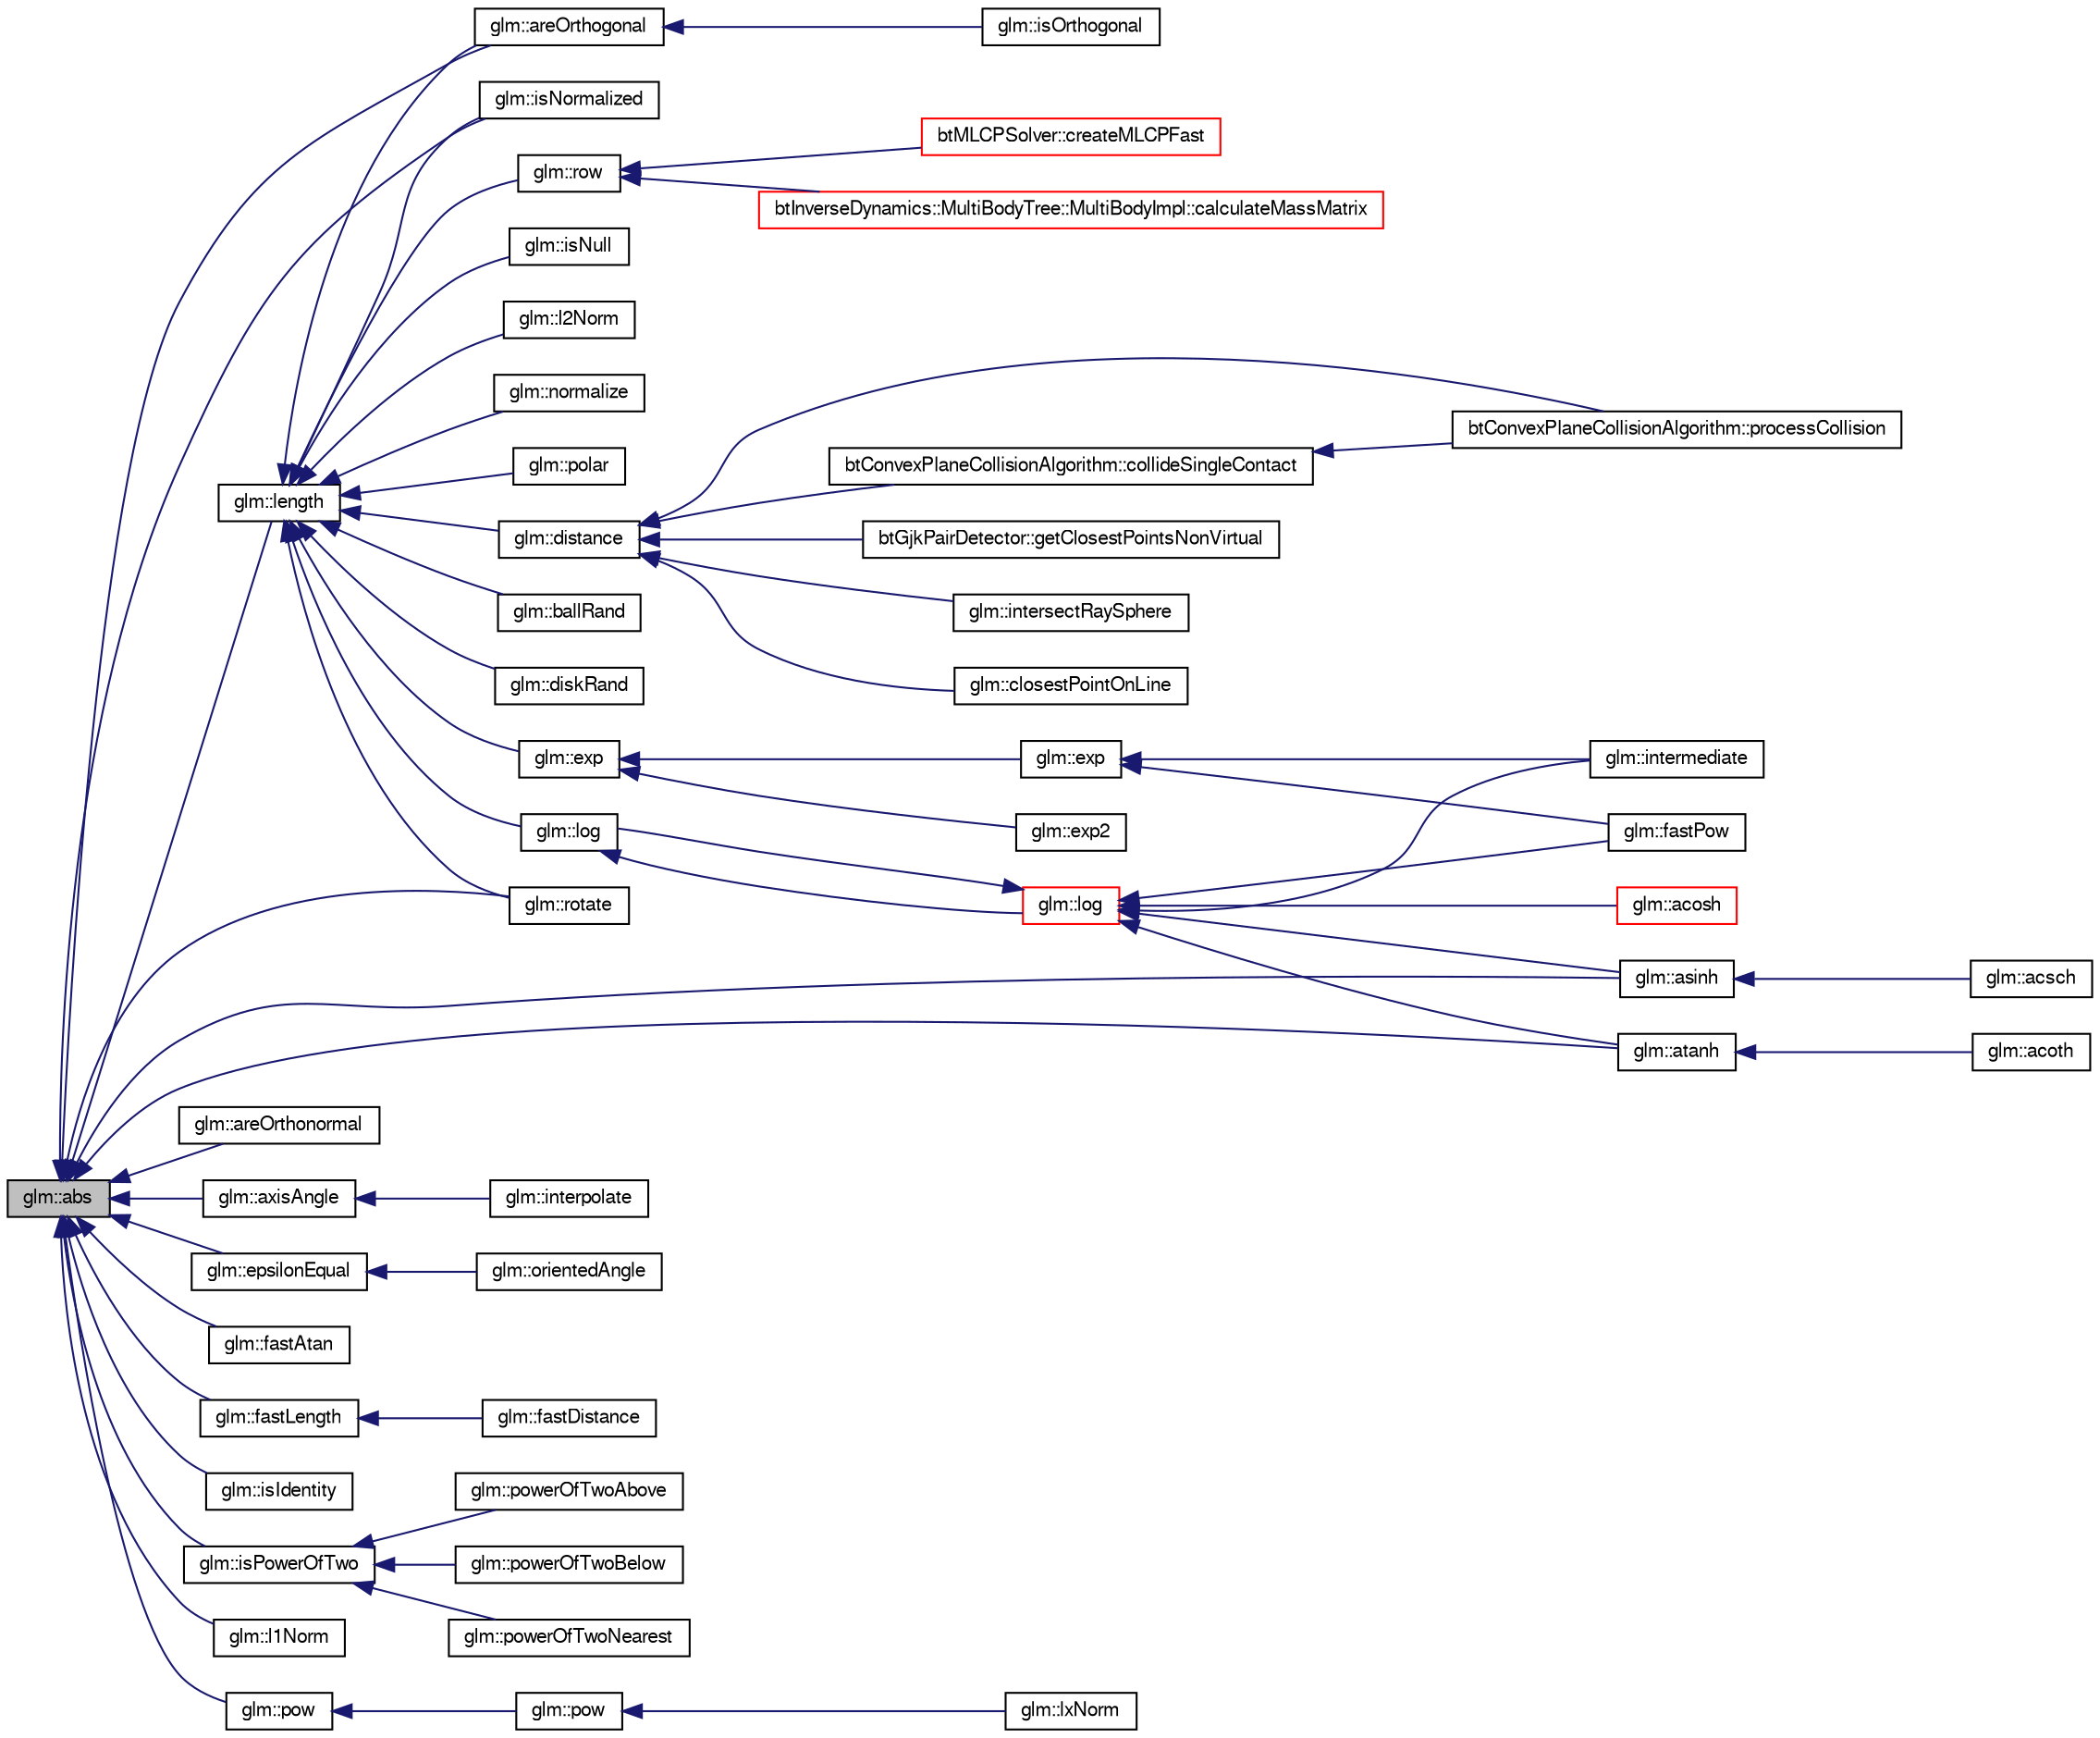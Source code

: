 digraph G
{
  bgcolor="transparent";
  edge [fontname="FreeSans",fontsize=10,labelfontname="FreeSans",labelfontsize=10];
  node [fontname="FreeSans",fontsize=10,shape=record];
  rankdir=LR;
  Node1 [label="glm::abs",height=0.2,width=0.4,color="black", fillcolor="grey75", style="filled" fontcolor="black"];
  Node1 -> Node2 [dir=back,color="midnightblue",fontsize=10,style="solid"];
  Node2 [label="glm::areOrthogonal",height=0.2,width=0.4,color="black",URL="$group__gtx__vector__query.html#g9af1cd34fdb7c3cdeb11c0235fe7c468"];
  Node2 -> Node3 [dir=back,color="midnightblue",fontsize=10,style="solid"];
  Node3 [label="glm::isOrthogonal",height=0.2,width=0.4,color="black",URL="$group__gtx__matrix__query.html#gbaeee016acd42f7a58bd1de063a3061b"];
  Node1 -> Node4 [dir=back,color="midnightblue",fontsize=10,style="solid"];
  Node4 [label="glm::areOrthonormal",height=0.2,width=0.4,color="black",URL="$group__gtx__vector__query.html#g78e84684059effca3c44c549476db51a"];
  Node1 -> Node5 [dir=back,color="midnightblue",fontsize=10,style="solid"];
  Node5 [label="glm::asinh",height=0.2,width=0.4,color="black",URL="$group__core__func__trigonometric.html#gaedecffe9a7c10e5930c4ec938a0ca2e"];
  Node5 -> Node6 [dir=back,color="midnightblue",fontsize=10,style="solid"];
  Node6 [label="glm::acsch",height=0.2,width=0.4,color="black",URL="$group__gtc__reciprocal.html#gb24c5c23d9d3d10517ad80f5af515b0e"];
  Node1 -> Node7 [dir=back,color="midnightblue",fontsize=10,style="solid"];
  Node7 [label="glm::atanh",height=0.2,width=0.4,color="black",URL="$group__core__func__trigonometric.html#g5207916954ad98477bf488a9a188f045"];
  Node7 -> Node8 [dir=back,color="midnightblue",fontsize=10,style="solid"];
  Node8 [label="glm::acoth",height=0.2,width=0.4,color="black",URL="$group__gtc__reciprocal.html#g651e435e3e8f63b1ea1da0e5e7581864"];
  Node1 -> Node9 [dir=back,color="midnightblue",fontsize=10,style="solid"];
  Node9 [label="glm::axisAngle",height=0.2,width=0.4,color="black",URL="$group__gtx__matrix__interpolation.html#g16474d44af6a32a07c50df2409526d95"];
  Node9 -> Node10 [dir=back,color="midnightblue",fontsize=10,style="solid"];
  Node10 [label="glm::interpolate",height=0.2,width=0.4,color="black",URL="$group__gtx__matrix__interpolation.html#gc618bbef632f87be5c570aa5afe63f30"];
  Node1 -> Node11 [dir=back,color="midnightblue",fontsize=10,style="solid"];
  Node11 [label="glm::epsilonEqual",height=0.2,width=0.4,color="black",URL="$group__gtc__epsilon.html#g7051ff93341ffb11d864e88d4bc0e3d8"];
  Node11 -> Node12 [dir=back,color="midnightblue",fontsize=10,style="solid"];
  Node12 [label="glm::orientedAngle",height=0.2,width=0.4,color="black",URL="$group__gtx__vector__angle.html#gfd969749b953f7a58da4a2563d06ea36"];
  Node1 -> Node13 [dir=back,color="midnightblue",fontsize=10,style="solid"];
  Node13 [label="glm::fastAtan",height=0.2,width=0.4,color="black",URL="$group__gtx__fast__trigonometry.html#gc6605aad8dce8278938f58b6e68b036a"];
  Node1 -> Node14 [dir=back,color="midnightblue",fontsize=10,style="solid"];
  Node14 [label="glm::fastLength",height=0.2,width=0.4,color="black",URL="$group__gtx__fast__square__root.html#g49395da3932ad3f2b33d6b874aa1de0d"];
  Node14 -> Node15 [dir=back,color="midnightblue",fontsize=10,style="solid"];
  Node15 [label="glm::fastDistance",height=0.2,width=0.4,color="black",URL="$group__gtx__fast__square__root.html#g38aff4a231786efed3482b015da34b66"];
  Node1 -> Node16 [dir=back,color="midnightblue",fontsize=10,style="solid"];
  Node16 [label="glm::isIdentity",height=0.2,width=0.4,color="black",URL="$group__gtx__matrix__query.html#gb4ab3ce59ca59a610875732215027cc3"];
  Node1 -> Node17 [dir=back,color="midnightblue",fontsize=10,style="solid"];
  Node17 [label="glm::isNormalized",height=0.2,width=0.4,color="black",URL="$group__gtx__vector__query.html#g70f64c6df21ad40303809d76b1474fbe"];
  Node1 -> Node18 [dir=back,color="midnightblue",fontsize=10,style="solid"];
  Node18 [label="glm::isPowerOfTwo",height=0.2,width=0.4,color="black",URL="$group__gtx__bit.html#g2b12722968dabd423334391d1fd42acd"];
  Node18 -> Node19 [dir=back,color="midnightblue",fontsize=10,style="solid"];
  Node19 [label="glm::powerOfTwoAbove",height=0.2,width=0.4,color="black",URL="$group__gtx__bit.html#gf27d271ec57b96b6acae9395b9c4a365"];
  Node18 -> Node20 [dir=back,color="midnightblue",fontsize=10,style="solid"];
  Node20 [label="glm::powerOfTwoBelow",height=0.2,width=0.4,color="black",URL="$group__gtx__bit.html#ga0bb1687b43f594a471c5506cc505dce"];
  Node18 -> Node21 [dir=back,color="midnightblue",fontsize=10,style="solid"];
  Node21 [label="glm::powerOfTwoNearest",height=0.2,width=0.4,color="black",URL="$group__gtx__bit.html#g0e3c8f921e59dc07ad9c70bb1376799c"];
  Node1 -> Node22 [dir=back,color="midnightblue",fontsize=10,style="solid"];
  Node22 [label="glm::l1Norm",height=0.2,width=0.4,color="black",URL="$group__gtx__norm.html#gf20fc187dfe66a474ecdba26e32ce4c6"];
  Node1 -> Node23 [dir=back,color="midnightblue",fontsize=10,style="solid"];
  Node23 [label="glm::length",height=0.2,width=0.4,color="black",URL="$group__core__func__geometric.html#gd73a94d9c967e619e670156356e93b7e"];
  Node23 -> Node2 [dir=back,color="midnightblue",fontsize=10,style="solid"];
  Node23 -> Node24 [dir=back,color="midnightblue",fontsize=10,style="solid"];
  Node24 [label="glm::ballRand",height=0.2,width=0.4,color="black",URL="$group__gtc__random.html#g8543dd05af529c33cb10deb832aab03a"];
  Node23 -> Node25 [dir=back,color="midnightblue",fontsize=10,style="solid"];
  Node25 [label="glm::diskRand",height=0.2,width=0.4,color="black",URL="$group__gtc__random.html#gea707507f941467133dfdd4f3de9eeed"];
  Node23 -> Node26 [dir=back,color="midnightblue",fontsize=10,style="solid"];
  Node26 [label="glm::distance",height=0.2,width=0.4,color="black",URL="$group__core__func__geometric.html#gd21e00cab9f8b4eb6d1214a16dee06c7"];
  Node26 -> Node27 [dir=back,color="midnightblue",fontsize=10,style="solid"];
  Node27 [label="glm::closestPointOnLine",height=0.2,width=0.4,color="black",URL="$group__gtx__closest__point.html#g2fe2729eb32015953823c96c2e15daf9"];
  Node26 -> Node28 [dir=back,color="midnightblue",fontsize=10,style="solid"];
  Node28 [label="btConvexPlaneCollisionAlgorithm::collideSingleContact",height=0.2,width=0.4,color="black",URL="$classbt_convex_plane_collision_algorithm.html#79f8384fcdc2145be9fca0057edc8b69"];
  Node28 -> Node29 [dir=back,color="midnightblue",fontsize=10,style="solid"];
  Node29 [label="btConvexPlaneCollisionAlgorithm::processCollision",height=0.2,width=0.4,color="black",URL="$classbt_convex_plane_collision_algorithm.html#ce95b966a346d00f7666549220f6afb8"];
  Node26 -> Node30 [dir=back,color="midnightblue",fontsize=10,style="solid"];
  Node30 [label="btGjkPairDetector::getClosestPointsNonVirtual",height=0.2,width=0.4,color="black",URL="$classbt_gjk_pair_detector.html#bc29953dd7aee59e9ca887963c26c8c2"];
  Node26 -> Node31 [dir=back,color="midnightblue",fontsize=10,style="solid"];
  Node31 [label="glm::intersectRaySphere",height=0.2,width=0.4,color="black",URL="$group__gtx__intersect.html#g2e6a97dd3fcdbf83c24dd3499f81014b"];
  Node26 -> Node29 [dir=back,color="midnightblue",fontsize=10,style="solid"];
  Node23 -> Node32 [dir=back,color="midnightblue",fontsize=10,style="solid"];
  Node32 [label="glm::exp",height=0.2,width=0.4,color="black",URL="$group__gtx__quaternion.html#gd4ec8f59911f01bb4c298839017ba91f"];
  Node32 -> Node33 [dir=back,color="midnightblue",fontsize=10,style="solid"];
  Node33 [label="glm::exp",height=0.2,width=0.4,color="black",URL="$group__core__func__exponential.html#g0e7e69c5497cbbfe4afe08ee5449c553"];
  Node33 -> Node34 [dir=back,color="midnightblue",fontsize=10,style="solid"];
  Node34 [label="glm::fastPow",height=0.2,width=0.4,color="black",URL="$group__gtx__fast__exponential.html#g399b134d7015729817135440eb047d5a"];
  Node33 -> Node35 [dir=back,color="midnightblue",fontsize=10,style="solid"];
  Node35 [label="glm::intermediate",height=0.2,width=0.4,color="black",URL="$group__gtx__quaternion.html#ge94a070898e8be560a5dcf8e15854b2d"];
  Node32 -> Node36 [dir=back,color="midnightblue",fontsize=10,style="solid"];
  Node36 [label="glm::exp2",height=0.2,width=0.4,color="black",URL="$group__core__func__exponential.html#g85f6efedaa47799e8f406481baca2171"];
  Node23 -> Node17 [dir=back,color="midnightblue",fontsize=10,style="solid"];
  Node23 -> Node37 [dir=back,color="midnightblue",fontsize=10,style="solid"];
  Node37 [label="glm::isNull",height=0.2,width=0.4,color="black",URL="$group__gtx__vector__query.html#g368e458df5a70d885f5d8a87ec7b8ef8"];
  Node23 -> Node38 [dir=back,color="midnightblue",fontsize=10,style="solid"];
  Node38 [label="glm::l2Norm",height=0.2,width=0.4,color="black",URL="$group__gtx__norm.html#g2c87568b2888f01baf0133320c09b8ca"];
  Node23 -> Node39 [dir=back,color="midnightblue",fontsize=10,style="solid"];
  Node39 [label="glm::log",height=0.2,width=0.4,color="black",URL="$group__gtx__quaternion.html#gbed81c73a777fce84fe442bbc17c13ce"];
  Node39 -> Node40 [dir=back,color="midnightblue",fontsize=10,style="solid"];
  Node40 [label="glm::log",height=0.2,width=0.4,color="red",URL="$group__core__func__exponential.html#gce8148db3949f9260f6f883f8dbae808"];
  Node40 -> Node41 [dir=back,color="midnightblue",fontsize=10,style="solid"];
  Node41 [label="glm::acosh",height=0.2,width=0.4,color="red",URL="$group__core__func__trigonometric.html#g7d91deddd26925a390f08448a1b9ab1a"];
  Node40 -> Node5 [dir=back,color="midnightblue",fontsize=10,style="solid"];
  Node40 -> Node7 [dir=back,color="midnightblue",fontsize=10,style="solid"];
  Node40 -> Node34 [dir=back,color="midnightblue",fontsize=10,style="solid"];
  Node40 -> Node35 [dir=back,color="midnightblue",fontsize=10,style="solid"];
  Node40 -> Node39 [dir=back,color="midnightblue",fontsize=10,style="solid"];
  Node23 -> Node42 [dir=back,color="midnightblue",fontsize=10,style="solid"];
  Node42 [label="glm::normalize",height=0.2,width=0.4,color="black",URL="$group__gtc__dual__quaternion.html#g861508468b4982401f1ae5b4919c5678"];
  Node23 -> Node43 [dir=back,color="midnightblue",fontsize=10,style="solid"];
  Node43 [label="glm::polar",height=0.2,width=0.4,color="black",URL="$group__gtx__polar__coordinates.html#g65a075c52ee1c699d77c4a98dd266006"];
  Node23 -> Node44 [dir=back,color="midnightblue",fontsize=10,style="solid"];
  Node44 [label="glm::rotate",height=0.2,width=0.4,color="black",URL="$group__gtc__quaternion.html#gca43bc964b553c2bde6a60499c1f2b50"];
  Node23 -> Node45 [dir=back,color="midnightblue",fontsize=10,style="solid"];
  Node45 [label="glm::row",height=0.2,width=0.4,color="black",URL="$group__gtc__matrix__access.html#g4409b9c0604f3ed3e6f116b6680eae44"];
  Node45 -> Node46 [dir=back,color="midnightblue",fontsize=10,style="solid"];
  Node46 [label="btInverseDynamics::MultiBodyTree::MultiBodyImpl::calculateMassMatrix",height=0.2,width=0.4,color="red",URL="$classbt_inverse_dynamics_1_1_multi_body_tree_1_1_multi_body_impl.html#6e4b376b92377b3350d4ebfd94652a0f"];
  Node45 -> Node47 [dir=back,color="midnightblue",fontsize=10,style="solid"];
  Node47 [label="btMLCPSolver::createMLCPFast",height=0.2,width=0.4,color="red",URL="$classbt_m_l_c_p_solver.html#b36b9b3bf2bbbd1de7db27ba109e0a8a"];
  Node1 -> Node48 [dir=back,color="midnightblue",fontsize=10,style="solid"];
  Node48 [label="glm::pow",height=0.2,width=0.4,color="black",URL="$group__gtx__quaternion.html#g49e7cd8958d474290778760d171a44d2"];
  Node48 -> Node49 [dir=back,color="midnightblue",fontsize=10,style="solid"];
  Node49 [label="glm::pow",height=0.2,width=0.4,color="black",URL="$group__core__func__exponential.html#gfdaffc3606f4ee7f415cd64ada108356"];
  Node49 -> Node50 [dir=back,color="midnightblue",fontsize=10,style="solid"];
  Node50 [label="glm::lxNorm",height=0.2,width=0.4,color="black",URL="$group__gtx__norm.html#g2f42190c8743abab279d0a8f5a321692"];
  Node1 -> Node44 [dir=back,color="midnightblue",fontsize=10,style="solid"];
}
